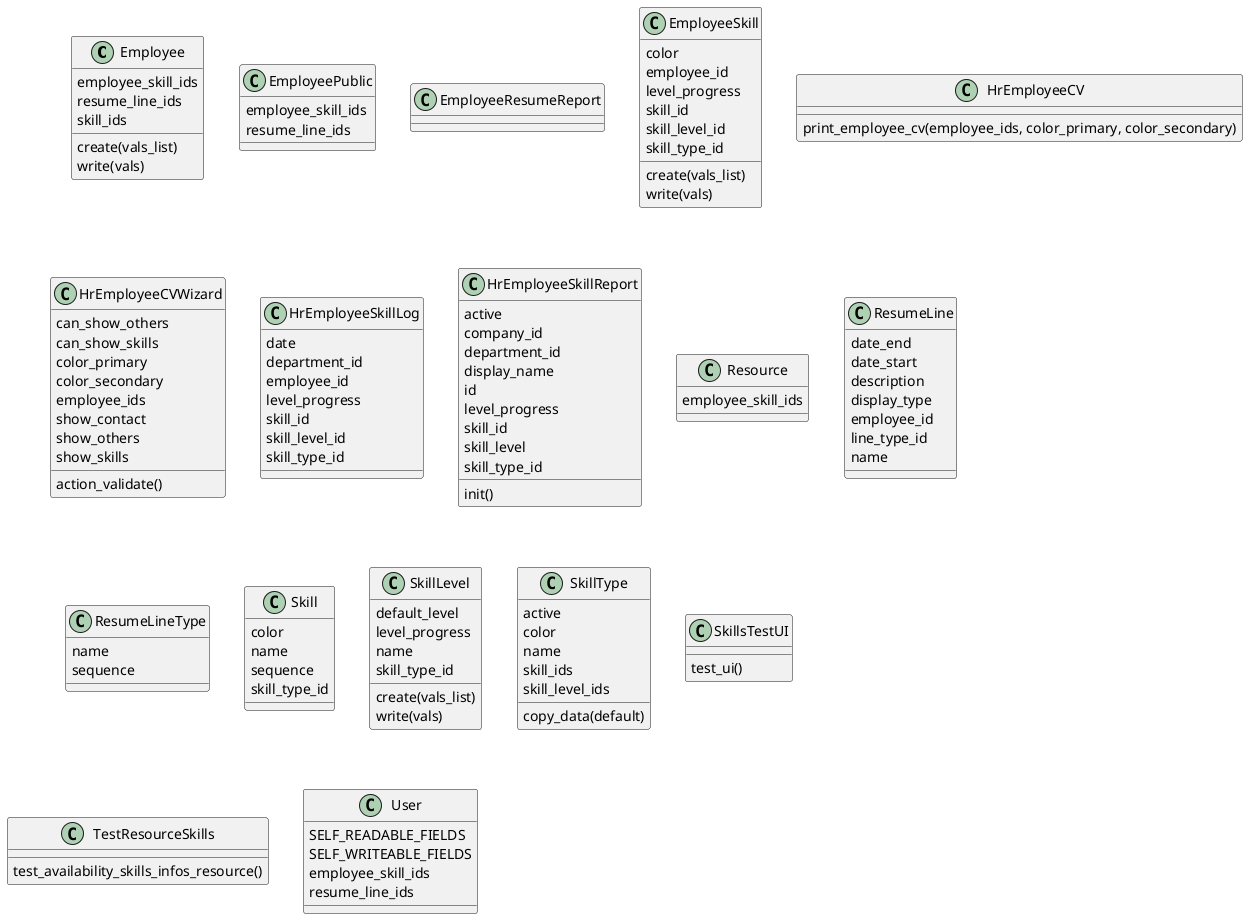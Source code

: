 @startuml classes_hr_skills
set namespaceSeparator none
class "Employee" as odoo_src.odoo.addons.hr_skills.models.hr_employee.Employee {
  employee_skill_ids
  resume_line_ids
  skill_ids
  create(vals_list)
  write(vals)
}
class "EmployeePublic" as odoo_src.odoo.addons.hr_skills.models.hr_employee_public.EmployeePublic {
  employee_skill_ids
  resume_line_ids
}
class "EmployeeResumeReport" as odoo_src.odoo.addons.hr_skills.report.hr_employee_cv_report.EmployeeResumeReport {
}
class "EmployeeSkill" as odoo_src.odoo.addons.hr_skills.models.hr_employee_skill.EmployeeSkill {
  color
  employee_id
  level_progress
  skill_id
  skill_level_id
  skill_type_id
  create(vals_list)
  write(vals)
}
class "HrEmployeeCV" as odoo_src.odoo.addons.hr_skills.controllers.main.HrEmployeeCV {
  print_employee_cv(employee_ids, color_primary, color_secondary)
}
class "HrEmployeeCVWizard" as odoo_src.odoo.addons.hr_skills.wizard.hr_employee_cv_wizard.HrEmployeeCVWizard {
  can_show_others
  can_show_skills
  color_primary
  color_secondary
  employee_ids
  show_contact
  show_others
  show_skills
  action_validate()
}
class "HrEmployeeSkillLog" as odoo_src.odoo.addons.hr_skills.models.hr_employee_skill_log.HrEmployeeSkillLog {
  date
  department_id
  employee_id
  level_progress
  skill_id
  skill_level_id
  skill_type_id
}
class "HrEmployeeSkillReport" as odoo_src.odoo.addons.hr_skills.report.hr_employee_skill_report.HrEmployeeSkillReport {
  active
  company_id
  department_id
  display_name
  id
  level_progress
  skill_id
  skill_level
  skill_type_id
  init()
}
class "Resource" as odoo_src.odoo.addons.hr_skills.models.resource_resource.Resource {
  employee_skill_ids
}
class "ResumeLine" as odoo_src.odoo.addons.hr_skills.models.hr_resume_line.ResumeLine {
  date_end
  date_start
  description
  display_type
  employee_id
  line_type_id
  name
}
class "ResumeLineType" as odoo_src.odoo.addons.hr_skills.models.hr_resume_line_type.ResumeLineType {
  name
  sequence
}
class "Skill" as odoo_src.odoo.addons.hr_skills.models.hr_skill.Skill {
  color
  name
  sequence
  skill_type_id
}
class "SkillLevel" as odoo_src.odoo.addons.hr_skills.models.hr_skill_level.SkillLevel {
  default_level
  level_progress
  name
  skill_type_id
  create(vals_list)
  write(vals)
}
class "SkillType" as odoo_src.odoo.addons.hr_skills.models.hr_skill_type.SkillType {
  active
  color
  name
  skill_ids
  skill_level_ids
  copy_data(default)
}
class "SkillsTestUI" as odoo_src.odoo.addons.hr_skills.tests.test_ui.SkillsTestUI {
  test_ui()
}
class "TestResourceSkills" as odoo_src.odoo.addons.hr_skills.tests.test_resource.TestResourceSkills {
  test_availability_skills_infos_resource()
}
class "User" as odoo_src.odoo.addons.hr_skills.models.res_users.User {
  SELF_READABLE_FIELDS
  SELF_WRITEABLE_FIELDS
  employee_skill_ids
  resume_line_ids
}
@enduml
